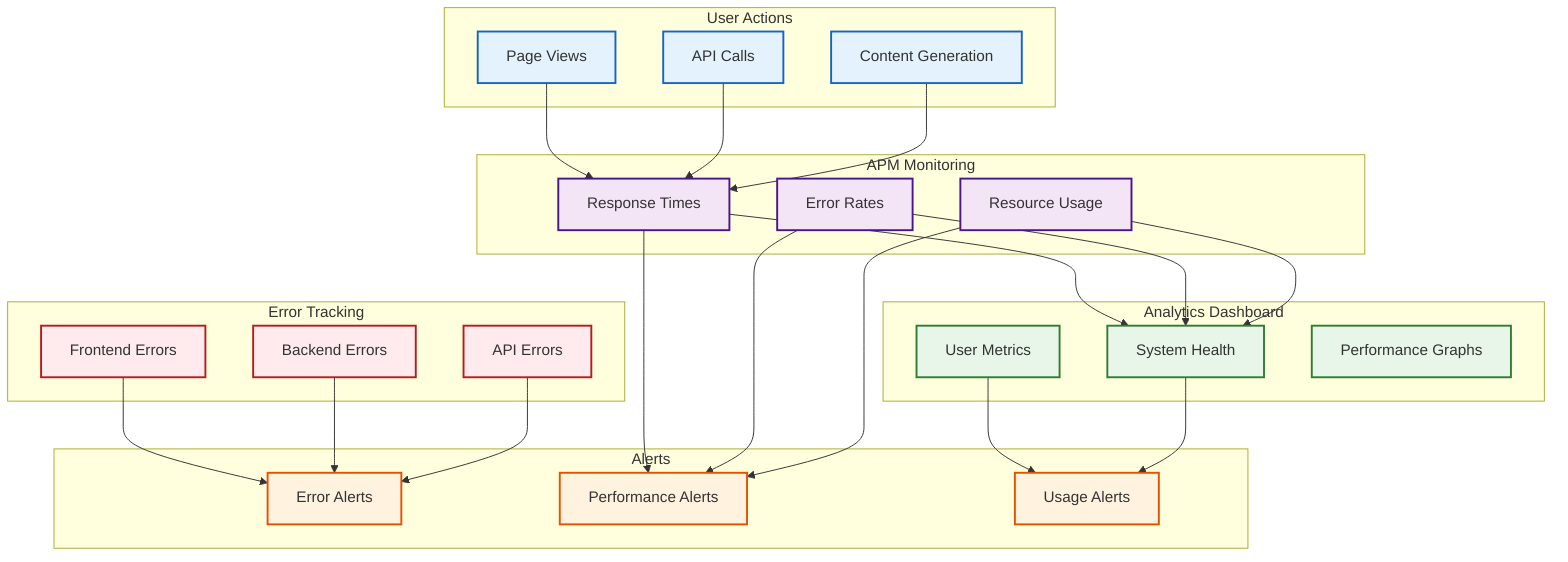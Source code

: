 graph TD
    subgraph User Actions
        A1[Page Views]
        A2[API Calls]
        A3[Content Generation]
    end

    subgraph APM Monitoring
        B1[Response Times]
        B2[Error Rates]
        B3[Resource Usage]
    end

    subgraph Error Tracking
        C1[Frontend Errors]
        C2[Backend Errors]
        C3[API Errors]
    end

    subgraph Analytics Dashboard
        D1[User Metrics]
        D2[System Health]
        D3[Performance Graphs]
    end

    subgraph Alerts
        E1[Error Alerts]
        E2[Performance Alerts]
        E3[Usage Alerts]
    end

    A1 --> B1
    A2 --> B1
    A3 --> B1
    
    B1 --> D2
    B2 --> D2
    B3 --> D2
    
    C1 --> E1
    C2 --> E1
    C3 --> E1
    
    B1 --> E2
    B2 --> E2
    B3 --> E2
    
    D1 --> E3
    D2 --> E3
    
    classDef actions fill:#e3f2fd,stroke:#1565c0,stroke-width:2px
    classDef apm fill:#f3e5f5,stroke:#4a148c,stroke-width:2px
    classDef errors fill:#ffebee,stroke:#b71c1c,stroke-width:2px
    classDef dashboard fill:#e8f5e9,stroke:#2e7d32,stroke-width:2px
    classDef alerts fill:#fff3e0,stroke:#e65100,stroke-width:2px
    
    class A1,A2,A3 actions
    class B1,B2,B3 apm
    class C1,C2,C3 errors
    class D1,D2,D3 dashboard
    class E1,E2,E3 alerts